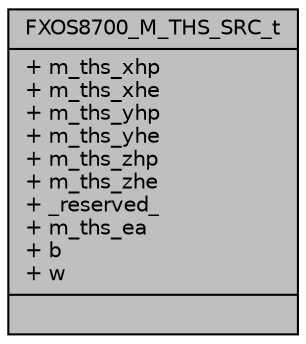 digraph "FXOS8700_M_THS_SRC_t"
{
  edge [fontname="Helvetica",fontsize="10",labelfontname="Helvetica",labelfontsize="10"];
  node [fontname="Helvetica",fontsize="10",shape=record];
  Node1 [label="{FXOS8700_M_THS_SRC_t\n|+ m_ths_xhp\l+ m_ths_xhe\l+ m_ths_yhp\l+ m_ths_yhe\l+ m_ths_zhp\l+ m_ths_zhe\l+ _reserved_\l+ m_ths_ea\l+ b\l+ w\l|}",height=0.2,width=0.4,color="black", fillcolor="grey75", style="filled", fontcolor="black"];
}
